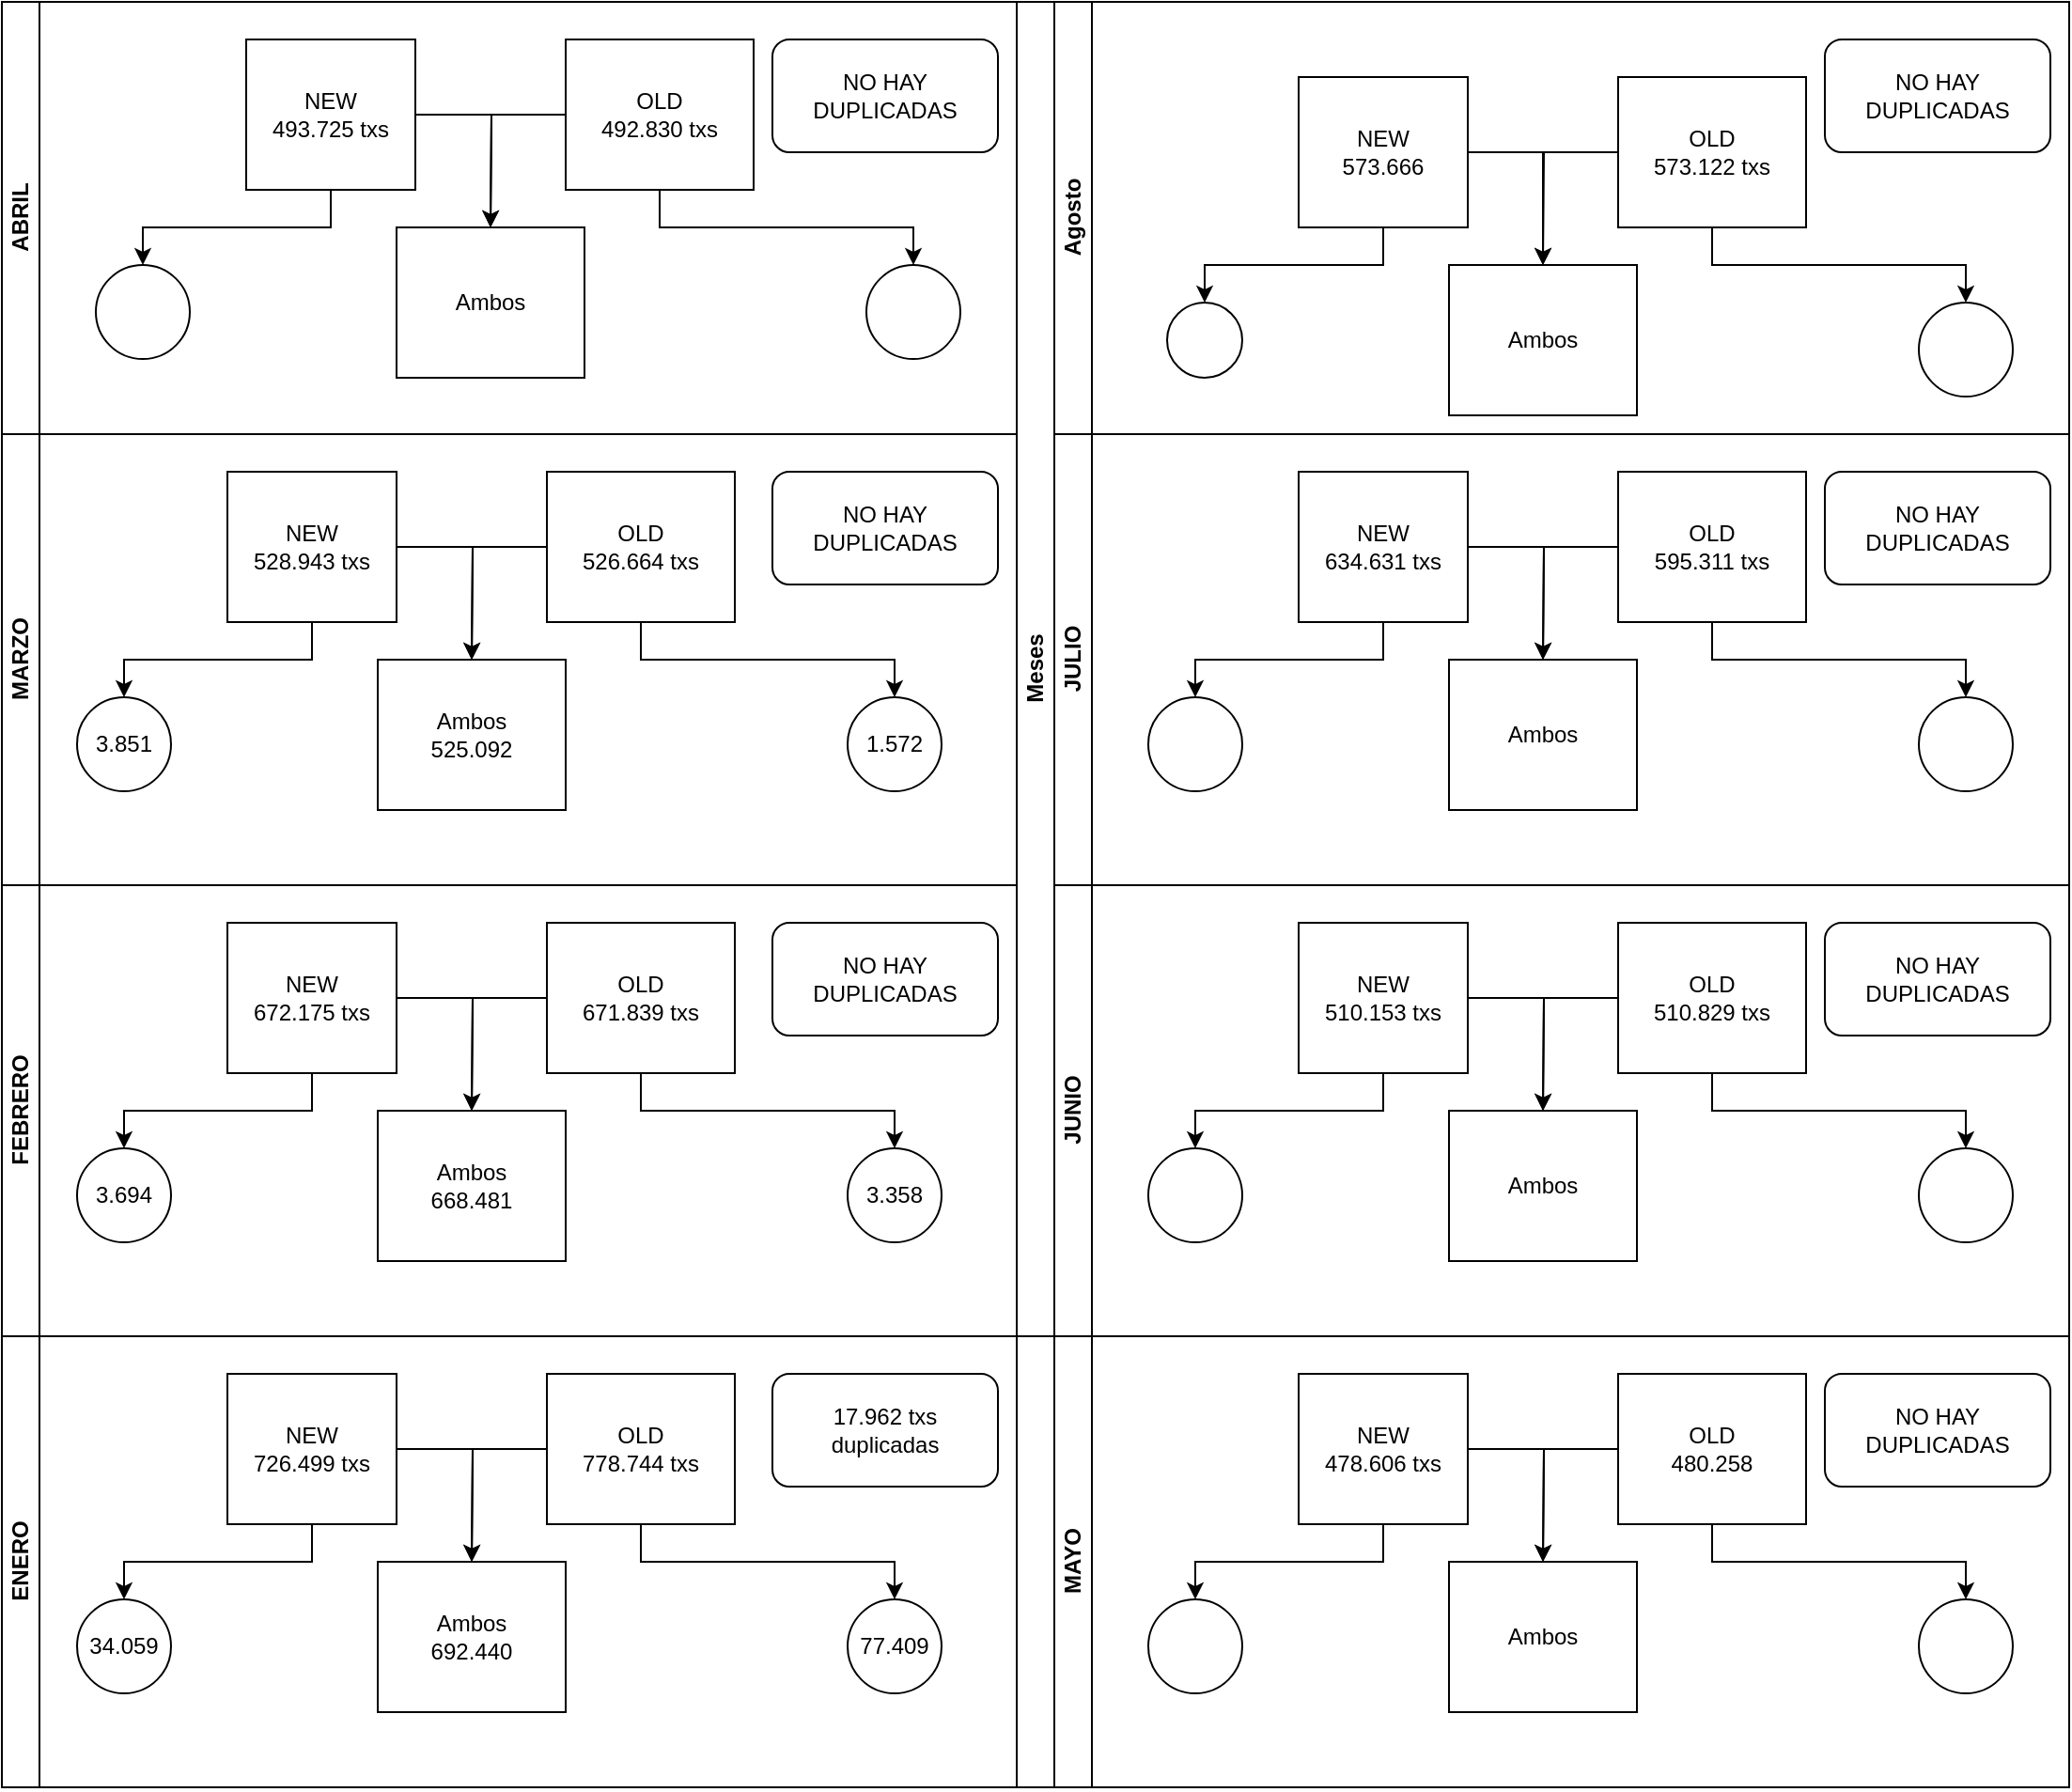 <mxfile version="21.7.2" type="github">
  <diagram id="prtHgNgQTEPvFCAcTncT" name="Page-1">
    <mxGraphModel dx="1509" dy="320" grid="1" gridSize="10" guides="1" tooltips="1" connect="1" arrows="1" fold="1" page="1" pageScale="1" pageWidth="827" pageHeight="1169" math="0" shadow="0">
      <root>
        <mxCell id="0" />
        <mxCell id="1" parent="0" />
        <mxCell id="dNxyNK7c78bLwvsdeMH5-19" value="Meses" style="swimlane;html=1;childLayout=stackLayout;resizeParent=1;resizeParentMax=0;horizontal=0;startSize=20;horizontalStack=0;" parent="1" vertex="1">
          <mxGeometry x="120" y="130" width="560" height="710" as="geometry" />
        </mxCell>
        <mxCell id="dNxyNK7c78bLwvsdeMH5-20" value="Agosto" style="swimlane;html=1;startSize=20;horizontal=0;" parent="dNxyNK7c78bLwvsdeMH5-19" vertex="1">
          <mxGeometry x="20" width="540" height="230" as="geometry">
            <mxRectangle x="20" width="430" height="30" as="alternateBounds" />
          </mxGeometry>
        </mxCell>
        <mxCell id="dNxyNK7c78bLwvsdeMH5-23" value="" style="ellipse;whiteSpace=wrap;html=1;" parent="dNxyNK7c78bLwvsdeMH5-20" vertex="1">
          <mxGeometry x="60" y="160" width="40" height="40" as="geometry" />
        </mxCell>
        <mxCell id="cmb3pofcOGrc_Z4E56Mk-3" style="edgeStyle=orthogonalEdgeStyle;rounded=0;orthogonalLoop=1;jettySize=auto;html=1;exitX=0.5;exitY=1;exitDx=0;exitDy=0;entryX=0.5;entryY=0;entryDx=0;entryDy=0;" edge="1" parent="dNxyNK7c78bLwvsdeMH5-20" source="dNxyNK7c78bLwvsdeMH5-24" target="dNxyNK7c78bLwvsdeMH5-23">
          <mxGeometry relative="1" as="geometry" />
        </mxCell>
        <mxCell id="cmb3pofcOGrc_Z4E56Mk-10" style="edgeStyle=orthogonalEdgeStyle;rounded=0;orthogonalLoop=1;jettySize=auto;html=1;exitX=1;exitY=0.5;exitDx=0;exitDy=0;entryX=0.5;entryY=0;entryDx=0;entryDy=0;" edge="1" parent="dNxyNK7c78bLwvsdeMH5-20" source="dNxyNK7c78bLwvsdeMH5-24" target="cmb3pofcOGrc_Z4E56Mk-6">
          <mxGeometry relative="1" as="geometry" />
        </mxCell>
        <mxCell id="dNxyNK7c78bLwvsdeMH5-24" value="NEW&lt;br&gt;573.666" style="rounded=0;whiteSpace=wrap;html=1;fontFamily=Helvetica;fontSize=12;fontColor=#000000;align=center;" parent="dNxyNK7c78bLwvsdeMH5-20" vertex="1">
          <mxGeometry x="130" y="40" width="90" height="80" as="geometry" />
        </mxCell>
        <mxCell id="cmb3pofcOGrc_Z4E56Mk-5" style="edgeStyle=orthogonalEdgeStyle;rounded=0;orthogonalLoop=1;jettySize=auto;html=1;exitX=0.5;exitY=1;exitDx=0;exitDy=0;entryX=0.5;entryY=0;entryDx=0;entryDy=0;" edge="1" parent="dNxyNK7c78bLwvsdeMH5-20" source="dNxyNK7c78bLwvsdeMH5-30" target="dNxyNK7c78bLwvsdeMH5-32">
          <mxGeometry relative="1" as="geometry" />
        </mxCell>
        <mxCell id="cmb3pofcOGrc_Z4E56Mk-11" style="edgeStyle=orthogonalEdgeStyle;rounded=0;orthogonalLoop=1;jettySize=auto;html=1;exitX=0;exitY=0.5;exitDx=0;exitDy=0;" edge="1" parent="dNxyNK7c78bLwvsdeMH5-20" source="dNxyNK7c78bLwvsdeMH5-30">
          <mxGeometry relative="1" as="geometry">
            <mxPoint x="260" y="140" as="targetPoint" />
          </mxGeometry>
        </mxCell>
        <mxCell id="dNxyNK7c78bLwvsdeMH5-30" value="OLD&lt;br&gt;573.122&amp;nbsp;txs" style="rounded=0;whiteSpace=wrap;html=1;fontFamily=Helvetica;fontSize=12;fontColor=#000000;align=center;" parent="dNxyNK7c78bLwvsdeMH5-20" vertex="1">
          <mxGeometry x="300" y="40" width="100" height="80" as="geometry" />
        </mxCell>
        <mxCell id="dNxyNK7c78bLwvsdeMH5-32" value="" style="ellipse;whiteSpace=wrap;html=1;" parent="dNxyNK7c78bLwvsdeMH5-20" vertex="1">
          <mxGeometry x="460" y="160" width="50" height="50" as="geometry" />
        </mxCell>
        <mxCell id="cmb3pofcOGrc_Z4E56Mk-6" value="Ambos&lt;br&gt;" style="rounded=0;whiteSpace=wrap;html=1;fontFamily=Helvetica;fontSize=12;fontColor=#000000;align=center;" vertex="1" parent="dNxyNK7c78bLwvsdeMH5-20">
          <mxGeometry x="210" y="140" width="100" height="80" as="geometry" />
        </mxCell>
        <mxCell id="cmb3pofcOGrc_Z4E56Mk-22" value="NO HAY DUPLICADAS" style="rounded=1;whiteSpace=wrap;html=1;" vertex="1" parent="dNxyNK7c78bLwvsdeMH5-20">
          <mxGeometry x="410" y="20" width="120" height="60" as="geometry" />
        </mxCell>
        <mxCell id="dNxyNK7c78bLwvsdeMH5-21" value="JULIO&lt;br&gt;" style="swimlane;html=1;startSize=20;horizontal=0;" parent="dNxyNK7c78bLwvsdeMH5-19" vertex="1">
          <mxGeometry x="20" y="230" width="540" height="240" as="geometry" />
        </mxCell>
        <mxCell id="cmb3pofcOGrc_Z4E56Mk-13" value="" style="ellipse;whiteSpace=wrap;html=1;" vertex="1" parent="dNxyNK7c78bLwvsdeMH5-21">
          <mxGeometry x="50" y="140" width="50" height="50" as="geometry" />
        </mxCell>
        <mxCell id="cmb3pofcOGrc_Z4E56Mk-14" style="edgeStyle=orthogonalEdgeStyle;rounded=0;orthogonalLoop=1;jettySize=auto;html=1;exitX=0.5;exitY=1;exitDx=0;exitDy=0;entryX=0.5;entryY=0;entryDx=0;entryDy=0;" edge="1" source="cmb3pofcOGrc_Z4E56Mk-16" target="cmb3pofcOGrc_Z4E56Mk-13" parent="dNxyNK7c78bLwvsdeMH5-21">
          <mxGeometry relative="1" as="geometry" />
        </mxCell>
        <mxCell id="cmb3pofcOGrc_Z4E56Mk-15" style="edgeStyle=orthogonalEdgeStyle;rounded=0;orthogonalLoop=1;jettySize=auto;html=1;exitX=1;exitY=0.5;exitDx=0;exitDy=0;entryX=0.5;entryY=0;entryDx=0;entryDy=0;" edge="1" source="cmb3pofcOGrc_Z4E56Mk-16" parent="dNxyNK7c78bLwvsdeMH5-21">
          <mxGeometry relative="1" as="geometry">
            <mxPoint x="260" y="120" as="targetPoint" />
          </mxGeometry>
        </mxCell>
        <mxCell id="cmb3pofcOGrc_Z4E56Mk-16" value="NEW&lt;br&gt;634.631 txs" style="rounded=0;whiteSpace=wrap;html=1;fontFamily=Helvetica;fontSize=12;fontColor=#000000;align=center;" vertex="1" parent="dNxyNK7c78bLwvsdeMH5-21">
          <mxGeometry x="130" y="20" width="90" height="80" as="geometry" />
        </mxCell>
        <mxCell id="cmb3pofcOGrc_Z4E56Mk-18" style="edgeStyle=orthogonalEdgeStyle;rounded=0;orthogonalLoop=1;jettySize=auto;html=1;exitX=0;exitY=0.5;exitDx=0;exitDy=0;" edge="1" source="cmb3pofcOGrc_Z4E56Mk-19" parent="dNxyNK7c78bLwvsdeMH5-21">
          <mxGeometry relative="1" as="geometry">
            <mxPoint x="260" y="120" as="targetPoint" />
          </mxGeometry>
        </mxCell>
        <mxCell id="cmb3pofcOGrc_Z4E56Mk-19" value="OLD&lt;br&gt;595.311 txs" style="rounded=0;whiteSpace=wrap;html=1;fontFamily=Helvetica;fontSize=12;fontColor=#000000;align=center;" vertex="1" parent="dNxyNK7c78bLwvsdeMH5-21">
          <mxGeometry x="300" y="20" width="100" height="80" as="geometry" />
        </mxCell>
        <mxCell id="cmb3pofcOGrc_Z4E56Mk-20" value="" style="ellipse;whiteSpace=wrap;html=1;" vertex="1" parent="dNxyNK7c78bLwvsdeMH5-21">
          <mxGeometry x="460" y="140" width="50" height="50" as="geometry" />
        </mxCell>
        <mxCell id="cmb3pofcOGrc_Z4E56Mk-17" style="edgeStyle=orthogonalEdgeStyle;rounded=0;orthogonalLoop=1;jettySize=auto;html=1;exitX=0.5;exitY=1;exitDx=0;exitDy=0;entryX=0.5;entryY=0;entryDx=0;entryDy=0;" edge="1" source="cmb3pofcOGrc_Z4E56Mk-19" target="cmb3pofcOGrc_Z4E56Mk-20" parent="dNxyNK7c78bLwvsdeMH5-21">
          <mxGeometry relative="1" as="geometry" />
        </mxCell>
        <mxCell id="cmb3pofcOGrc_Z4E56Mk-23" value="NO HAY DUPLICADAS" style="rounded=1;whiteSpace=wrap;html=1;" vertex="1" parent="dNxyNK7c78bLwvsdeMH5-21">
          <mxGeometry x="410" y="20" width="120" height="60" as="geometry" />
        </mxCell>
        <mxCell id="cmb3pofcOGrc_Z4E56Mk-24" value="Ambos&lt;br&gt;" style="rounded=0;whiteSpace=wrap;html=1;fontFamily=Helvetica;fontSize=12;fontColor=#000000;align=center;" vertex="1" parent="dNxyNK7c78bLwvsdeMH5-21">
          <mxGeometry x="210" y="120" width="100" height="80" as="geometry" />
        </mxCell>
        <mxCell id="dNxyNK7c78bLwvsdeMH5-22" value="JUNIO" style="swimlane;html=1;startSize=20;horizontal=0;" parent="dNxyNK7c78bLwvsdeMH5-19" vertex="1">
          <mxGeometry x="20" y="470" width="540" height="240" as="geometry" />
        </mxCell>
        <mxCell id="cmb3pofcOGrc_Z4E56Mk-25" value="" style="ellipse;whiteSpace=wrap;html=1;" vertex="1" parent="dNxyNK7c78bLwvsdeMH5-22">
          <mxGeometry x="50" y="140" width="50" height="50" as="geometry" />
        </mxCell>
        <mxCell id="cmb3pofcOGrc_Z4E56Mk-26" style="edgeStyle=orthogonalEdgeStyle;rounded=0;orthogonalLoop=1;jettySize=auto;html=1;exitX=0.5;exitY=1;exitDx=0;exitDy=0;entryX=0.5;entryY=0;entryDx=0;entryDy=0;" edge="1" parent="dNxyNK7c78bLwvsdeMH5-22" source="cmb3pofcOGrc_Z4E56Mk-28" target="cmb3pofcOGrc_Z4E56Mk-25">
          <mxGeometry relative="1" as="geometry" />
        </mxCell>
        <mxCell id="cmb3pofcOGrc_Z4E56Mk-27" style="edgeStyle=orthogonalEdgeStyle;rounded=0;orthogonalLoop=1;jettySize=auto;html=1;exitX=1;exitY=0.5;exitDx=0;exitDy=0;entryX=0.5;entryY=0;entryDx=0;entryDy=0;" edge="1" parent="dNxyNK7c78bLwvsdeMH5-22" source="cmb3pofcOGrc_Z4E56Mk-28">
          <mxGeometry relative="1" as="geometry">
            <mxPoint x="260" y="120" as="targetPoint" />
          </mxGeometry>
        </mxCell>
        <mxCell id="cmb3pofcOGrc_Z4E56Mk-28" value="NEW&lt;br&gt;510.153 txs" style="rounded=0;whiteSpace=wrap;html=1;fontFamily=Helvetica;fontSize=12;fontColor=#000000;align=center;" vertex="1" parent="dNxyNK7c78bLwvsdeMH5-22">
          <mxGeometry x="130" y="20" width="90" height="80" as="geometry" />
        </mxCell>
        <mxCell id="cmb3pofcOGrc_Z4E56Mk-29" style="edgeStyle=orthogonalEdgeStyle;rounded=0;orthogonalLoop=1;jettySize=auto;html=1;exitX=0;exitY=0.5;exitDx=0;exitDy=0;" edge="1" parent="dNxyNK7c78bLwvsdeMH5-22" source="cmb3pofcOGrc_Z4E56Mk-30">
          <mxGeometry relative="1" as="geometry">
            <mxPoint x="260" y="120" as="targetPoint" />
          </mxGeometry>
        </mxCell>
        <mxCell id="cmb3pofcOGrc_Z4E56Mk-30" value="OLD&lt;br&gt;510.829 txs" style="rounded=0;whiteSpace=wrap;html=1;fontFamily=Helvetica;fontSize=12;fontColor=#000000;align=center;" vertex="1" parent="dNxyNK7c78bLwvsdeMH5-22">
          <mxGeometry x="300" y="20" width="100" height="80" as="geometry" />
        </mxCell>
        <mxCell id="cmb3pofcOGrc_Z4E56Mk-31" value="" style="ellipse;whiteSpace=wrap;html=1;" vertex="1" parent="dNxyNK7c78bLwvsdeMH5-22">
          <mxGeometry x="460" y="140" width="50" height="50" as="geometry" />
        </mxCell>
        <mxCell id="cmb3pofcOGrc_Z4E56Mk-32" style="edgeStyle=orthogonalEdgeStyle;rounded=0;orthogonalLoop=1;jettySize=auto;html=1;exitX=0.5;exitY=1;exitDx=0;exitDy=0;entryX=0.5;entryY=0;entryDx=0;entryDy=0;" edge="1" parent="dNxyNK7c78bLwvsdeMH5-22" source="cmb3pofcOGrc_Z4E56Mk-30" target="cmb3pofcOGrc_Z4E56Mk-31">
          <mxGeometry relative="1" as="geometry" />
        </mxCell>
        <mxCell id="cmb3pofcOGrc_Z4E56Mk-33" value="NO HAY DUPLICADAS" style="rounded=1;whiteSpace=wrap;html=1;" vertex="1" parent="dNxyNK7c78bLwvsdeMH5-22">
          <mxGeometry x="410" y="20" width="120" height="60" as="geometry" />
        </mxCell>
        <mxCell id="cmb3pofcOGrc_Z4E56Mk-34" value="Ambos&lt;br&gt;" style="rounded=0;whiteSpace=wrap;html=1;fontFamily=Helvetica;fontSize=12;fontColor=#000000;align=center;" vertex="1" parent="dNxyNK7c78bLwvsdeMH5-22">
          <mxGeometry x="210" y="120" width="100" height="80" as="geometry" />
        </mxCell>
        <mxCell id="cmb3pofcOGrc_Z4E56Mk-35" value="MAYO" style="swimlane;html=1;startSize=20;horizontal=0;" vertex="1" parent="1">
          <mxGeometry x="140" y="840" width="540" height="240" as="geometry" />
        </mxCell>
        <mxCell id="cmb3pofcOGrc_Z4E56Mk-36" value="" style="ellipse;whiteSpace=wrap;html=1;" vertex="1" parent="cmb3pofcOGrc_Z4E56Mk-35">
          <mxGeometry x="50" y="140" width="50" height="50" as="geometry" />
        </mxCell>
        <mxCell id="cmb3pofcOGrc_Z4E56Mk-37" style="edgeStyle=orthogonalEdgeStyle;rounded=0;orthogonalLoop=1;jettySize=auto;html=1;exitX=0.5;exitY=1;exitDx=0;exitDy=0;entryX=0.5;entryY=0;entryDx=0;entryDy=0;" edge="1" parent="cmb3pofcOGrc_Z4E56Mk-35" source="cmb3pofcOGrc_Z4E56Mk-39" target="cmb3pofcOGrc_Z4E56Mk-36">
          <mxGeometry relative="1" as="geometry" />
        </mxCell>
        <mxCell id="cmb3pofcOGrc_Z4E56Mk-38" style="edgeStyle=orthogonalEdgeStyle;rounded=0;orthogonalLoop=1;jettySize=auto;html=1;exitX=1;exitY=0.5;exitDx=0;exitDy=0;entryX=0.5;entryY=0;entryDx=0;entryDy=0;" edge="1" parent="cmb3pofcOGrc_Z4E56Mk-35" source="cmb3pofcOGrc_Z4E56Mk-39">
          <mxGeometry relative="1" as="geometry">
            <mxPoint x="260" y="120" as="targetPoint" />
          </mxGeometry>
        </mxCell>
        <mxCell id="cmb3pofcOGrc_Z4E56Mk-39" value="NEW&lt;br&gt;478.606 txs" style="rounded=0;whiteSpace=wrap;html=1;fontFamily=Helvetica;fontSize=12;fontColor=#000000;align=center;" vertex="1" parent="cmb3pofcOGrc_Z4E56Mk-35">
          <mxGeometry x="130" y="20" width="90" height="80" as="geometry" />
        </mxCell>
        <mxCell id="cmb3pofcOGrc_Z4E56Mk-40" style="edgeStyle=orthogonalEdgeStyle;rounded=0;orthogonalLoop=1;jettySize=auto;html=1;exitX=0;exitY=0.5;exitDx=0;exitDy=0;" edge="1" parent="cmb3pofcOGrc_Z4E56Mk-35" source="cmb3pofcOGrc_Z4E56Mk-41">
          <mxGeometry relative="1" as="geometry">
            <mxPoint x="260" y="120" as="targetPoint" />
          </mxGeometry>
        </mxCell>
        <mxCell id="cmb3pofcOGrc_Z4E56Mk-41" value="OLD&lt;br&gt;480.258" style="rounded=0;whiteSpace=wrap;html=1;fontFamily=Helvetica;fontSize=12;fontColor=#000000;align=center;" vertex="1" parent="cmb3pofcOGrc_Z4E56Mk-35">
          <mxGeometry x="300" y="20" width="100" height="80" as="geometry" />
        </mxCell>
        <mxCell id="cmb3pofcOGrc_Z4E56Mk-42" value="" style="ellipse;whiteSpace=wrap;html=1;" vertex="1" parent="cmb3pofcOGrc_Z4E56Mk-35">
          <mxGeometry x="460" y="140" width="50" height="50" as="geometry" />
        </mxCell>
        <mxCell id="cmb3pofcOGrc_Z4E56Mk-43" style="edgeStyle=orthogonalEdgeStyle;rounded=0;orthogonalLoop=1;jettySize=auto;html=1;exitX=0.5;exitY=1;exitDx=0;exitDy=0;entryX=0.5;entryY=0;entryDx=0;entryDy=0;" edge="1" parent="cmb3pofcOGrc_Z4E56Mk-35" source="cmb3pofcOGrc_Z4E56Mk-41" target="cmb3pofcOGrc_Z4E56Mk-42">
          <mxGeometry relative="1" as="geometry" />
        </mxCell>
        <mxCell id="cmb3pofcOGrc_Z4E56Mk-44" value="NO HAY DUPLICADAS" style="rounded=1;whiteSpace=wrap;html=1;" vertex="1" parent="cmb3pofcOGrc_Z4E56Mk-35">
          <mxGeometry x="410" y="20" width="120" height="60" as="geometry" />
        </mxCell>
        <mxCell id="cmb3pofcOGrc_Z4E56Mk-45" value="Ambos&lt;br&gt;" style="rounded=0;whiteSpace=wrap;html=1;fontFamily=Helvetica;fontSize=12;fontColor=#000000;align=center;" vertex="1" parent="cmb3pofcOGrc_Z4E56Mk-35">
          <mxGeometry x="210" y="120" width="100" height="80" as="geometry" />
        </mxCell>
        <mxCell id="cmb3pofcOGrc_Z4E56Mk-46" value="ABRIL" style="swimlane;html=1;startSize=20;horizontal=0;" vertex="1" parent="1">
          <mxGeometry x="-420" y="130" width="540" height="230" as="geometry" />
        </mxCell>
        <mxCell id="cmb3pofcOGrc_Z4E56Mk-47" value="" style="ellipse;whiteSpace=wrap;html=1;" vertex="1" parent="cmb3pofcOGrc_Z4E56Mk-46">
          <mxGeometry x="50" y="140" width="50" height="50" as="geometry" />
        </mxCell>
        <mxCell id="cmb3pofcOGrc_Z4E56Mk-48" style="edgeStyle=orthogonalEdgeStyle;rounded=0;orthogonalLoop=1;jettySize=auto;html=1;exitX=0.5;exitY=1;exitDx=0;exitDy=0;entryX=0.5;entryY=0;entryDx=0;entryDy=0;" edge="1" parent="cmb3pofcOGrc_Z4E56Mk-46" source="cmb3pofcOGrc_Z4E56Mk-50" target="cmb3pofcOGrc_Z4E56Mk-47">
          <mxGeometry relative="1" as="geometry" />
        </mxCell>
        <mxCell id="cmb3pofcOGrc_Z4E56Mk-49" style="edgeStyle=orthogonalEdgeStyle;rounded=0;orthogonalLoop=1;jettySize=auto;html=1;exitX=1;exitY=0.5;exitDx=0;exitDy=0;entryX=0.5;entryY=0;entryDx=0;entryDy=0;" edge="1" parent="cmb3pofcOGrc_Z4E56Mk-46" source="cmb3pofcOGrc_Z4E56Mk-50">
          <mxGeometry relative="1" as="geometry">
            <mxPoint x="260" y="120" as="targetPoint" />
          </mxGeometry>
        </mxCell>
        <mxCell id="cmb3pofcOGrc_Z4E56Mk-50" value="NEW&lt;br&gt;493.725 txs" style="rounded=0;whiteSpace=wrap;html=1;fontFamily=Helvetica;fontSize=12;fontColor=#000000;align=center;" vertex="1" parent="cmb3pofcOGrc_Z4E56Mk-46">
          <mxGeometry x="130" y="20" width="90" height="80" as="geometry" />
        </mxCell>
        <mxCell id="cmb3pofcOGrc_Z4E56Mk-51" style="edgeStyle=orthogonalEdgeStyle;rounded=0;orthogonalLoop=1;jettySize=auto;html=1;exitX=0;exitY=0.5;exitDx=0;exitDy=0;" edge="1" parent="cmb3pofcOGrc_Z4E56Mk-46" source="cmb3pofcOGrc_Z4E56Mk-52">
          <mxGeometry relative="1" as="geometry">
            <mxPoint x="260" y="120" as="targetPoint" />
          </mxGeometry>
        </mxCell>
        <mxCell id="cmb3pofcOGrc_Z4E56Mk-52" value="OLD&lt;br&gt;492.830 txs" style="rounded=0;whiteSpace=wrap;html=1;fontFamily=Helvetica;fontSize=12;fontColor=#000000;align=center;" vertex="1" parent="cmb3pofcOGrc_Z4E56Mk-46">
          <mxGeometry x="300" y="20" width="100" height="80" as="geometry" />
        </mxCell>
        <mxCell id="cmb3pofcOGrc_Z4E56Mk-53" value="" style="ellipse;whiteSpace=wrap;html=1;" vertex="1" parent="cmb3pofcOGrc_Z4E56Mk-46">
          <mxGeometry x="460" y="140" width="50" height="50" as="geometry" />
        </mxCell>
        <mxCell id="cmb3pofcOGrc_Z4E56Mk-54" style="edgeStyle=orthogonalEdgeStyle;rounded=0;orthogonalLoop=1;jettySize=auto;html=1;exitX=0.5;exitY=1;exitDx=0;exitDy=0;entryX=0.5;entryY=0;entryDx=0;entryDy=0;" edge="1" parent="cmb3pofcOGrc_Z4E56Mk-46" source="cmb3pofcOGrc_Z4E56Mk-52" target="cmb3pofcOGrc_Z4E56Mk-53">
          <mxGeometry relative="1" as="geometry" />
        </mxCell>
        <mxCell id="cmb3pofcOGrc_Z4E56Mk-55" value="NO HAY DUPLICADAS" style="rounded=1;whiteSpace=wrap;html=1;" vertex="1" parent="cmb3pofcOGrc_Z4E56Mk-46">
          <mxGeometry x="410" y="20" width="120" height="60" as="geometry" />
        </mxCell>
        <mxCell id="cmb3pofcOGrc_Z4E56Mk-56" value="Ambos&lt;br&gt;" style="rounded=0;whiteSpace=wrap;html=1;fontFamily=Helvetica;fontSize=12;fontColor=#000000;align=center;" vertex="1" parent="cmb3pofcOGrc_Z4E56Mk-46">
          <mxGeometry x="210" y="120" width="100" height="80" as="geometry" />
        </mxCell>
        <mxCell id="cmb3pofcOGrc_Z4E56Mk-57" value="MARZO" style="swimlane;html=1;startSize=20;horizontal=0;" vertex="1" parent="1">
          <mxGeometry x="-420" y="360" width="540" height="240" as="geometry">
            <mxRectangle x="-420" y="120" width="40" height="70" as="alternateBounds" />
          </mxGeometry>
        </mxCell>
        <mxCell id="cmb3pofcOGrc_Z4E56Mk-58" value="3.851" style="ellipse;whiteSpace=wrap;html=1;" vertex="1" parent="cmb3pofcOGrc_Z4E56Mk-57">
          <mxGeometry x="40" y="140" width="50" height="50" as="geometry" />
        </mxCell>
        <mxCell id="cmb3pofcOGrc_Z4E56Mk-59" style="edgeStyle=orthogonalEdgeStyle;rounded=0;orthogonalLoop=1;jettySize=auto;html=1;exitX=0.5;exitY=1;exitDx=0;exitDy=0;entryX=0.5;entryY=0;entryDx=0;entryDy=0;" edge="1" parent="cmb3pofcOGrc_Z4E56Mk-57" source="cmb3pofcOGrc_Z4E56Mk-61" target="cmb3pofcOGrc_Z4E56Mk-58">
          <mxGeometry relative="1" as="geometry" />
        </mxCell>
        <mxCell id="cmb3pofcOGrc_Z4E56Mk-60" style="edgeStyle=orthogonalEdgeStyle;rounded=0;orthogonalLoop=1;jettySize=auto;html=1;exitX=1;exitY=0.5;exitDx=0;exitDy=0;entryX=0.5;entryY=0;entryDx=0;entryDy=0;" edge="1" parent="cmb3pofcOGrc_Z4E56Mk-57" source="cmb3pofcOGrc_Z4E56Mk-61">
          <mxGeometry relative="1" as="geometry">
            <mxPoint x="250" y="120" as="targetPoint" />
          </mxGeometry>
        </mxCell>
        <mxCell id="cmb3pofcOGrc_Z4E56Mk-61" value="NEW&lt;br&gt;528.943 txs" style="rounded=0;whiteSpace=wrap;html=1;fontFamily=Helvetica;fontSize=12;fontColor=#000000;align=center;" vertex="1" parent="cmb3pofcOGrc_Z4E56Mk-57">
          <mxGeometry x="120" y="20" width="90" height="80" as="geometry" />
        </mxCell>
        <mxCell id="cmb3pofcOGrc_Z4E56Mk-62" style="edgeStyle=orthogonalEdgeStyle;rounded=0;orthogonalLoop=1;jettySize=auto;html=1;exitX=0;exitY=0.5;exitDx=0;exitDy=0;" edge="1" parent="cmb3pofcOGrc_Z4E56Mk-57" source="cmb3pofcOGrc_Z4E56Mk-63">
          <mxGeometry relative="1" as="geometry">
            <mxPoint x="250" y="120" as="targetPoint" />
          </mxGeometry>
        </mxCell>
        <mxCell id="cmb3pofcOGrc_Z4E56Mk-63" value="OLD&lt;br&gt;526.664 txs" style="rounded=0;whiteSpace=wrap;html=1;fontFamily=Helvetica;fontSize=12;fontColor=#000000;align=center;" vertex="1" parent="cmb3pofcOGrc_Z4E56Mk-57">
          <mxGeometry x="290" y="20" width="100" height="80" as="geometry" />
        </mxCell>
        <mxCell id="cmb3pofcOGrc_Z4E56Mk-64" value="1.572" style="ellipse;whiteSpace=wrap;html=1;" vertex="1" parent="cmb3pofcOGrc_Z4E56Mk-57">
          <mxGeometry x="450" y="140" width="50" height="50" as="geometry" />
        </mxCell>
        <mxCell id="cmb3pofcOGrc_Z4E56Mk-65" style="edgeStyle=orthogonalEdgeStyle;rounded=0;orthogonalLoop=1;jettySize=auto;html=1;exitX=0.5;exitY=1;exitDx=0;exitDy=0;entryX=0.5;entryY=0;entryDx=0;entryDy=0;" edge="1" parent="cmb3pofcOGrc_Z4E56Mk-57" source="cmb3pofcOGrc_Z4E56Mk-63" target="cmb3pofcOGrc_Z4E56Mk-64">
          <mxGeometry relative="1" as="geometry" />
        </mxCell>
        <mxCell id="cmb3pofcOGrc_Z4E56Mk-66" value="NO HAY DUPLICADAS" style="rounded=1;whiteSpace=wrap;html=1;" vertex="1" parent="cmb3pofcOGrc_Z4E56Mk-57">
          <mxGeometry x="410" y="20" width="120" height="60" as="geometry" />
        </mxCell>
        <mxCell id="cmb3pofcOGrc_Z4E56Mk-67" value="Ambos&lt;br&gt;525.092" style="rounded=0;whiteSpace=wrap;html=1;fontFamily=Helvetica;fontSize=12;fontColor=#000000;align=center;" vertex="1" parent="cmb3pofcOGrc_Z4E56Mk-57">
          <mxGeometry x="200" y="120" width="100" height="80" as="geometry" />
        </mxCell>
        <mxCell id="cmb3pofcOGrc_Z4E56Mk-68" value="FEBRERO" style="swimlane;html=1;startSize=20;horizontal=0;" vertex="1" parent="1">
          <mxGeometry x="-420" y="600" width="540" height="240" as="geometry">
            <mxRectangle x="-420" y="120" width="40" height="70" as="alternateBounds" />
          </mxGeometry>
        </mxCell>
        <mxCell id="cmb3pofcOGrc_Z4E56Mk-69" value="3.694" style="ellipse;whiteSpace=wrap;html=1;" vertex="1" parent="cmb3pofcOGrc_Z4E56Mk-68">
          <mxGeometry x="40" y="140" width="50" height="50" as="geometry" />
        </mxCell>
        <mxCell id="cmb3pofcOGrc_Z4E56Mk-70" style="edgeStyle=orthogonalEdgeStyle;rounded=0;orthogonalLoop=1;jettySize=auto;html=1;exitX=0.5;exitY=1;exitDx=0;exitDy=0;entryX=0.5;entryY=0;entryDx=0;entryDy=0;" edge="1" parent="cmb3pofcOGrc_Z4E56Mk-68" source="cmb3pofcOGrc_Z4E56Mk-72" target="cmb3pofcOGrc_Z4E56Mk-69">
          <mxGeometry relative="1" as="geometry" />
        </mxCell>
        <mxCell id="cmb3pofcOGrc_Z4E56Mk-71" style="edgeStyle=orthogonalEdgeStyle;rounded=0;orthogonalLoop=1;jettySize=auto;html=1;exitX=1;exitY=0.5;exitDx=0;exitDy=0;entryX=0.5;entryY=0;entryDx=0;entryDy=0;" edge="1" parent="cmb3pofcOGrc_Z4E56Mk-68" source="cmb3pofcOGrc_Z4E56Mk-72">
          <mxGeometry relative="1" as="geometry">
            <mxPoint x="250" y="120" as="targetPoint" />
          </mxGeometry>
        </mxCell>
        <mxCell id="cmb3pofcOGrc_Z4E56Mk-72" value="NEW&lt;br&gt;672.175 txs" style="rounded=0;whiteSpace=wrap;html=1;fontFamily=Helvetica;fontSize=12;fontColor=#000000;align=center;" vertex="1" parent="cmb3pofcOGrc_Z4E56Mk-68">
          <mxGeometry x="120" y="20" width="90" height="80" as="geometry" />
        </mxCell>
        <mxCell id="cmb3pofcOGrc_Z4E56Mk-73" style="edgeStyle=orthogonalEdgeStyle;rounded=0;orthogonalLoop=1;jettySize=auto;html=1;exitX=0;exitY=0.5;exitDx=0;exitDy=0;" edge="1" parent="cmb3pofcOGrc_Z4E56Mk-68" source="cmb3pofcOGrc_Z4E56Mk-74">
          <mxGeometry relative="1" as="geometry">
            <mxPoint x="250" y="120" as="targetPoint" />
          </mxGeometry>
        </mxCell>
        <mxCell id="cmb3pofcOGrc_Z4E56Mk-74" value="OLD&lt;br&gt;671.839&amp;nbsp;txs" style="rounded=0;whiteSpace=wrap;html=1;fontFamily=Helvetica;fontSize=12;fontColor=#000000;align=center;" vertex="1" parent="cmb3pofcOGrc_Z4E56Mk-68">
          <mxGeometry x="290" y="20" width="100" height="80" as="geometry" />
        </mxCell>
        <mxCell id="cmb3pofcOGrc_Z4E56Mk-75" value="3.358" style="ellipse;whiteSpace=wrap;html=1;" vertex="1" parent="cmb3pofcOGrc_Z4E56Mk-68">
          <mxGeometry x="450" y="140" width="50" height="50" as="geometry" />
        </mxCell>
        <mxCell id="cmb3pofcOGrc_Z4E56Mk-76" style="edgeStyle=orthogonalEdgeStyle;rounded=0;orthogonalLoop=1;jettySize=auto;html=1;exitX=0.5;exitY=1;exitDx=0;exitDy=0;entryX=0.5;entryY=0;entryDx=0;entryDy=0;" edge="1" parent="cmb3pofcOGrc_Z4E56Mk-68" source="cmb3pofcOGrc_Z4E56Mk-74" target="cmb3pofcOGrc_Z4E56Mk-75">
          <mxGeometry relative="1" as="geometry" />
        </mxCell>
        <mxCell id="cmb3pofcOGrc_Z4E56Mk-77" value="NO HAY DUPLICADAS" style="rounded=1;whiteSpace=wrap;html=1;" vertex="1" parent="cmb3pofcOGrc_Z4E56Mk-68">
          <mxGeometry x="410" y="20" width="120" height="60" as="geometry" />
        </mxCell>
        <mxCell id="cmb3pofcOGrc_Z4E56Mk-78" value="Ambos&lt;br&gt;668.481" style="rounded=0;whiteSpace=wrap;html=1;fontFamily=Helvetica;fontSize=12;fontColor=#000000;align=center;" vertex="1" parent="cmb3pofcOGrc_Z4E56Mk-68">
          <mxGeometry x="200" y="120" width="100" height="80" as="geometry" />
        </mxCell>
        <mxCell id="cmb3pofcOGrc_Z4E56Mk-79" value="ENERO" style="swimlane;html=1;startSize=20;horizontal=0;" vertex="1" parent="1">
          <mxGeometry x="-420" y="840" width="540" height="240" as="geometry">
            <mxRectangle x="-420" y="120" width="40" height="70" as="alternateBounds" />
          </mxGeometry>
        </mxCell>
        <mxCell id="cmb3pofcOGrc_Z4E56Mk-80" value="34.059" style="ellipse;whiteSpace=wrap;html=1;" vertex="1" parent="cmb3pofcOGrc_Z4E56Mk-79">
          <mxGeometry x="40" y="140" width="50" height="50" as="geometry" />
        </mxCell>
        <mxCell id="cmb3pofcOGrc_Z4E56Mk-81" style="edgeStyle=orthogonalEdgeStyle;rounded=0;orthogonalLoop=1;jettySize=auto;html=1;exitX=0.5;exitY=1;exitDx=0;exitDy=0;entryX=0.5;entryY=0;entryDx=0;entryDy=0;" edge="1" parent="cmb3pofcOGrc_Z4E56Mk-79" source="cmb3pofcOGrc_Z4E56Mk-83" target="cmb3pofcOGrc_Z4E56Mk-80">
          <mxGeometry relative="1" as="geometry" />
        </mxCell>
        <mxCell id="cmb3pofcOGrc_Z4E56Mk-82" style="edgeStyle=orthogonalEdgeStyle;rounded=0;orthogonalLoop=1;jettySize=auto;html=1;exitX=1;exitY=0.5;exitDx=0;exitDy=0;entryX=0.5;entryY=0;entryDx=0;entryDy=0;" edge="1" parent="cmb3pofcOGrc_Z4E56Mk-79" source="cmb3pofcOGrc_Z4E56Mk-83">
          <mxGeometry relative="1" as="geometry">
            <mxPoint x="250" y="120" as="targetPoint" />
          </mxGeometry>
        </mxCell>
        <mxCell id="cmb3pofcOGrc_Z4E56Mk-83" value="NEW&lt;br&gt;726.499 txs" style="rounded=0;whiteSpace=wrap;html=1;fontFamily=Helvetica;fontSize=12;fontColor=#000000;align=center;" vertex="1" parent="cmb3pofcOGrc_Z4E56Mk-79">
          <mxGeometry x="120" y="20" width="90" height="80" as="geometry" />
        </mxCell>
        <mxCell id="cmb3pofcOGrc_Z4E56Mk-84" style="edgeStyle=orthogonalEdgeStyle;rounded=0;orthogonalLoop=1;jettySize=auto;html=1;exitX=0;exitY=0.5;exitDx=0;exitDy=0;" edge="1" parent="cmb3pofcOGrc_Z4E56Mk-79" source="cmb3pofcOGrc_Z4E56Mk-85">
          <mxGeometry relative="1" as="geometry">
            <mxPoint x="250" y="120" as="targetPoint" />
          </mxGeometry>
        </mxCell>
        <mxCell id="cmb3pofcOGrc_Z4E56Mk-85" value="OLD&lt;br&gt;778.744&amp;nbsp;txs" style="rounded=0;whiteSpace=wrap;html=1;fontFamily=Helvetica;fontSize=12;fontColor=#000000;align=center;" vertex="1" parent="cmb3pofcOGrc_Z4E56Mk-79">
          <mxGeometry x="290" y="20" width="100" height="80" as="geometry" />
        </mxCell>
        <mxCell id="cmb3pofcOGrc_Z4E56Mk-86" value="77.409" style="ellipse;whiteSpace=wrap;html=1;" vertex="1" parent="cmb3pofcOGrc_Z4E56Mk-79">
          <mxGeometry x="450" y="140" width="50" height="50" as="geometry" />
        </mxCell>
        <mxCell id="cmb3pofcOGrc_Z4E56Mk-87" style="edgeStyle=orthogonalEdgeStyle;rounded=0;orthogonalLoop=1;jettySize=auto;html=1;exitX=0.5;exitY=1;exitDx=0;exitDy=0;entryX=0.5;entryY=0;entryDx=0;entryDy=0;" edge="1" parent="cmb3pofcOGrc_Z4E56Mk-79" source="cmb3pofcOGrc_Z4E56Mk-85" target="cmb3pofcOGrc_Z4E56Mk-86">
          <mxGeometry relative="1" as="geometry" />
        </mxCell>
        <mxCell id="cmb3pofcOGrc_Z4E56Mk-88" value="17.962 txs &lt;br&gt;duplicadas" style="rounded=1;whiteSpace=wrap;html=1;" vertex="1" parent="cmb3pofcOGrc_Z4E56Mk-79">
          <mxGeometry x="410" y="20" width="120" height="60" as="geometry" />
        </mxCell>
        <mxCell id="cmb3pofcOGrc_Z4E56Mk-89" value="Ambos&lt;br&gt;692.440" style="rounded=0;whiteSpace=wrap;html=1;fontFamily=Helvetica;fontSize=12;fontColor=#000000;align=center;" vertex="1" parent="cmb3pofcOGrc_Z4E56Mk-79">
          <mxGeometry x="200" y="120" width="100" height="80" as="geometry" />
        </mxCell>
        <mxCell id="cmb3pofcOGrc_Z4E56Mk-92" value="" style="endArrow=none;html=1;rounded=0;exitX=0;exitY=1;exitDx=0;exitDy=0;entryX=1;entryY=1;entryDx=0;entryDy=0;" edge="1" parent="1" source="cmb3pofcOGrc_Z4E56Mk-35" target="cmb3pofcOGrc_Z4E56Mk-79">
          <mxGeometry width="50" height="50" relative="1" as="geometry">
            <mxPoint x="-10" y="920" as="sourcePoint" />
            <mxPoint x="40" y="870" as="targetPoint" />
          </mxGeometry>
        </mxCell>
      </root>
    </mxGraphModel>
  </diagram>
</mxfile>
